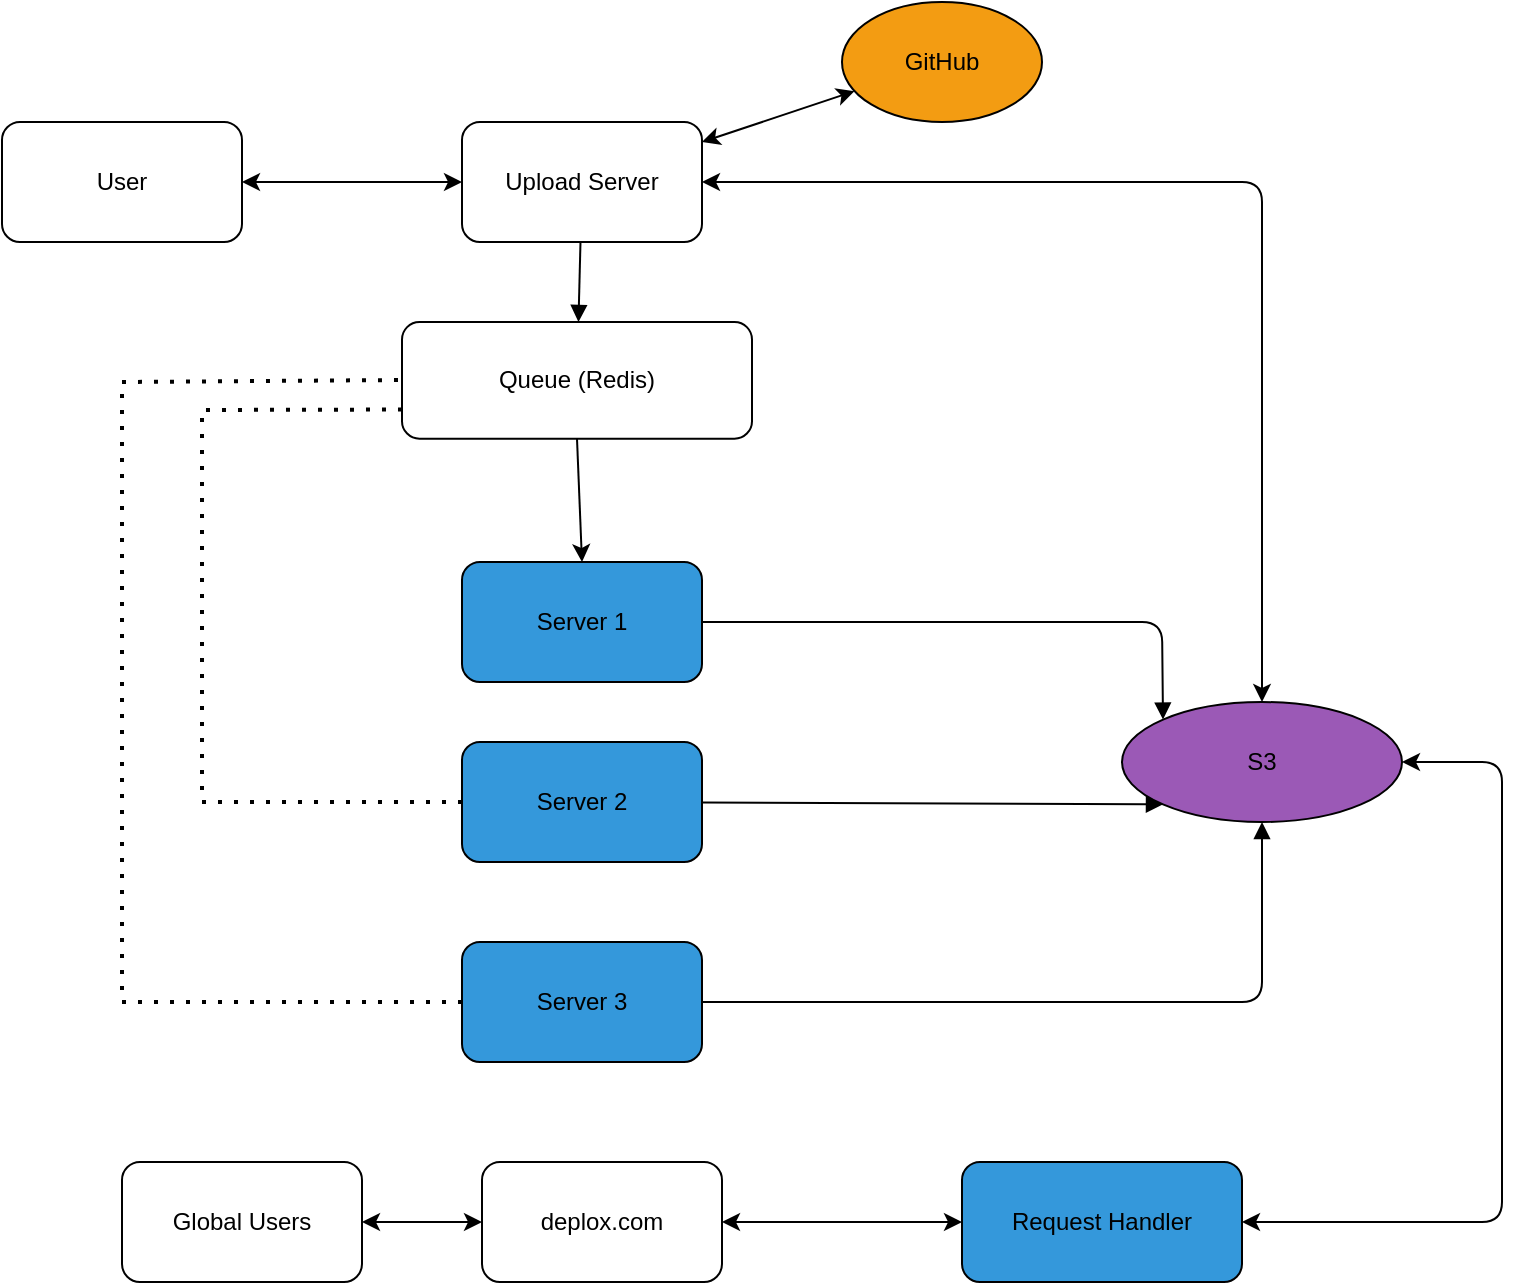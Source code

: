 <mxfile version="28.0.1">
  <diagram id="chSc8eJwqFy3lXWsQzqH" name="Page-1">
    <mxGraphModel dx="1882" dy="539" grid="1" gridSize="10" guides="1" tooltips="1" connect="1" arrows="1" fold="1" page="1" pageScale="1" pageWidth="850" pageHeight="1100" math="0" shadow="0">
      <root>
        <mxCell id="0" />
        <mxCell id="1" parent="0" />
        <mxCell id="user" value="User" style="rounded=1;whiteSpace=wrap;html=1;" parent="1" vertex="1">
          <mxGeometry x="-60" y="100" width="120" height="60" as="geometry" />
        </mxCell>
        <mxCell id="upload" value="Upload Server" style="rounded=1;whiteSpace=wrap;html=1;" parent="1" vertex="1">
          <mxGeometry x="170" y="100" width="120" height="60" as="geometry" />
        </mxCell>
        <mxCell id="github" value="GitHub" style="ellipse;whiteSpace=wrap;html=1;fillColor=#f39c12" parent="1" vertex="1">
          <mxGeometry x="360" y="40" width="100" height="60" as="geometry" />
        </mxCell>
        <mxCell id="s3_upload" value="S3" style="ellipse;whiteSpace=wrap;html=1;fillColor=#9b59b6" parent="1" vertex="1">
          <mxGeometry x="500" y="390" width="140" height="60" as="geometry" />
        </mxCell>
        <mxCell id="queue" value="Queue (Redis)" style="shape=label;whiteSpace=wrap;html=1;aspect=fixed;fillStyle=solid;rounded=1;" parent="1" vertex="1">
          <mxGeometry x="140" y="200" width="175" height="58.34" as="geometry" />
        </mxCell>
        <mxCell id="e1" style="endArrow=classic;startArrow=classic;html=1;" parent="1" source="user" target="upload" edge="1">
          <mxGeometry relative="1" as="geometry" />
        </mxCell>
        <mxCell id="e2" style="endArrow=classic;startArrow=classic;html=1;" parent="1" source="upload" target="github" edge="1">
          <mxGeometry relative="1" as="geometry" />
        </mxCell>
        <mxCell id="e3" style="endArrow=classic;startArrow=classic;html=1;" parent="1" source="upload" target="s3_upload" edge="1">
          <mxGeometry relative="1" as="geometry">
            <Array as="points">
              <mxPoint x="570" y="130" />
            </Array>
          </mxGeometry>
        </mxCell>
        <mxCell id="e4" style="endArrow=block;" parent="1" source="upload" target="queue" edge="1">
          <mxGeometry relative="1" as="geometry" />
        </mxCell>
        <mxCell id="worker1" value="Server 1" style="rounded=1;whiteSpace=wrap;html=1;fillColor=#3498db" parent="1" vertex="1">
          <mxGeometry x="170" y="320" width="120" height="60" as="geometry" />
        </mxCell>
        <mxCell id="worker2" value="Server 2" style="rounded=1;whiteSpace=wrap;html=1;fillColor=#3498db" parent="1" vertex="1">
          <mxGeometry x="170" y="410" width="120" height="60" as="geometry" />
        </mxCell>
        <mxCell id="worker3" value="Server 3" style="rounded=1;whiteSpace=wrap;html=1;fillColor=#3498db" parent="1" vertex="1">
          <mxGeometry x="170" y="510" width="120" height="60" as="geometry" />
        </mxCell>
        <mxCell id="e8" style="endArrow=block;entryX=0;entryY=0;entryDx=0;entryDy=0;" parent="1" source="worker1" target="s3_upload" edge="1">
          <mxGeometry relative="1" as="geometry">
            <Array as="points">
              <mxPoint x="520" y="350" />
            </Array>
            <mxPoint x="300" y="330" as="sourcePoint" />
          </mxGeometry>
        </mxCell>
        <mxCell id="e9" style="endArrow=block;entryX=0;entryY=1;entryDx=0;entryDy=0;" parent="1" source="worker2" target="s3_upload" edge="1">
          <mxGeometry relative="1" as="geometry" />
        </mxCell>
        <mxCell id="e10" style="endArrow=block;entryX=0.5;entryY=1;entryDx=0;entryDy=0;" parent="1" source="worker3" target="s3_upload" edge="1">
          <mxGeometry relative="1" as="geometry">
            <Array as="points">
              <mxPoint x="570" y="540" />
            </Array>
            <mxPoint x="460" y="460" as="targetPoint" />
          </mxGeometry>
        </mxCell>
        <mxCell id="users" value="Global Users" style="rounded=1;whiteSpace=wrap;html=1;" parent="1" vertex="1">
          <mxGeometry y="620" width="120" height="60" as="geometry" />
        </mxCell>
        <mxCell id="domain" value="deplox.com" style="rounded=1;whiteSpace=wrap;html=1;" parent="1" vertex="1">
          <mxGeometry x="180" y="620" width="120" height="60" as="geometry" />
        </mxCell>
        <mxCell id="e11" style="endArrow=classic;startArrow=classic;html=1;" parent="1" source="users" target="domain" edge="1">
          <mxGeometry relative="1" as="geometry" />
        </mxCell>
        <mxCell id="e12" style="endArrow=classic;entryX=1;entryY=0.5;entryDx=0;entryDy=0;startArrow=classic;html=1;exitX=1;exitY=0.5;exitDx=0;exitDy=0;exitPerimeter=0;" parent="1" source="z6GAZOPnaud7ALcviO_U-5" target="s3_upload" edge="1">
          <mxGeometry relative="1" as="geometry">
            <mxPoint x="340" y="650" as="targetPoint" />
            <Array as="points">
              <mxPoint x="690" y="650" />
              <mxPoint x="690" y="420" />
            </Array>
          </mxGeometry>
        </mxCell>
        <mxCell id="waR3UBenqo8xvdB3iUaH-3" value="" style="endArrow=none;dashed=1;html=1;dashPattern=1 3;strokeWidth=2;rounded=0;exitX=0;exitY=0.5;exitDx=0;exitDy=0;" parent="1" source="worker3" edge="1">
          <mxGeometry width="50" height="50" relative="1" as="geometry">
            <mxPoint x="260" y="430" as="sourcePoint" />
            <mxPoint x="140" y="229" as="targetPoint" />
            <Array as="points">
              <mxPoint y="540" />
              <mxPoint y="230" />
            </Array>
          </mxGeometry>
        </mxCell>
        <mxCell id="waR3UBenqo8xvdB3iUaH-4" value="" style="endArrow=none;dashed=1;html=1;dashPattern=1 3;strokeWidth=2;rounded=0;entryX=0;entryY=0.75;entryDx=0;entryDy=0;exitX=0;exitY=0.5;exitDx=0;exitDy=0;" parent="1" source="worker2" target="queue" edge="1">
          <mxGeometry width="50" height="50" relative="1" as="geometry">
            <mxPoint x="260" y="430" as="sourcePoint" />
            <mxPoint x="310" y="380" as="targetPoint" />
            <Array as="points">
              <mxPoint x="40" y="440" />
              <mxPoint x="40" y="244" />
            </Array>
          </mxGeometry>
        </mxCell>
        <mxCell id="z6GAZOPnaud7ALcviO_U-4" value="" style="endArrow=classic;html=1;rounded=0;exitX=0.5;exitY=1;exitDx=0;exitDy=0;entryX=0.5;entryY=0;entryDx=0;entryDy=0;" edge="1" parent="1" source="queue" target="worker1">
          <mxGeometry width="50" height="50" relative="1" as="geometry">
            <mxPoint x="390" y="430" as="sourcePoint" />
            <mxPoint x="440" y="380" as="targetPoint" />
          </mxGeometry>
        </mxCell>
        <mxCell id="z6GAZOPnaud7ALcviO_U-5" value="&lt;div&gt;Request Handler&lt;/div&gt;" style="rounded=1;whiteSpace=wrap;html=1;fillColor=#3498db" vertex="1" parent="1">
          <mxGeometry x="420" y="620" width="140" height="60" as="geometry" />
        </mxCell>
        <mxCell id="z6GAZOPnaud7ALcviO_U-6" value="" style="endArrow=classic;html=1;rounded=0;exitX=0;exitY=0.5;exitDx=0;exitDy=0;entryX=1;entryY=0.5;entryDx=0;entryDy=0;startArrow=classic;" edge="1" parent="1" source="z6GAZOPnaud7ALcviO_U-5" target="domain">
          <mxGeometry width="50" height="50" relative="1" as="geometry">
            <mxPoint x="390" y="520" as="sourcePoint" />
            <mxPoint x="440" y="470" as="targetPoint" />
          </mxGeometry>
        </mxCell>
      </root>
    </mxGraphModel>
  </diagram>
</mxfile>
